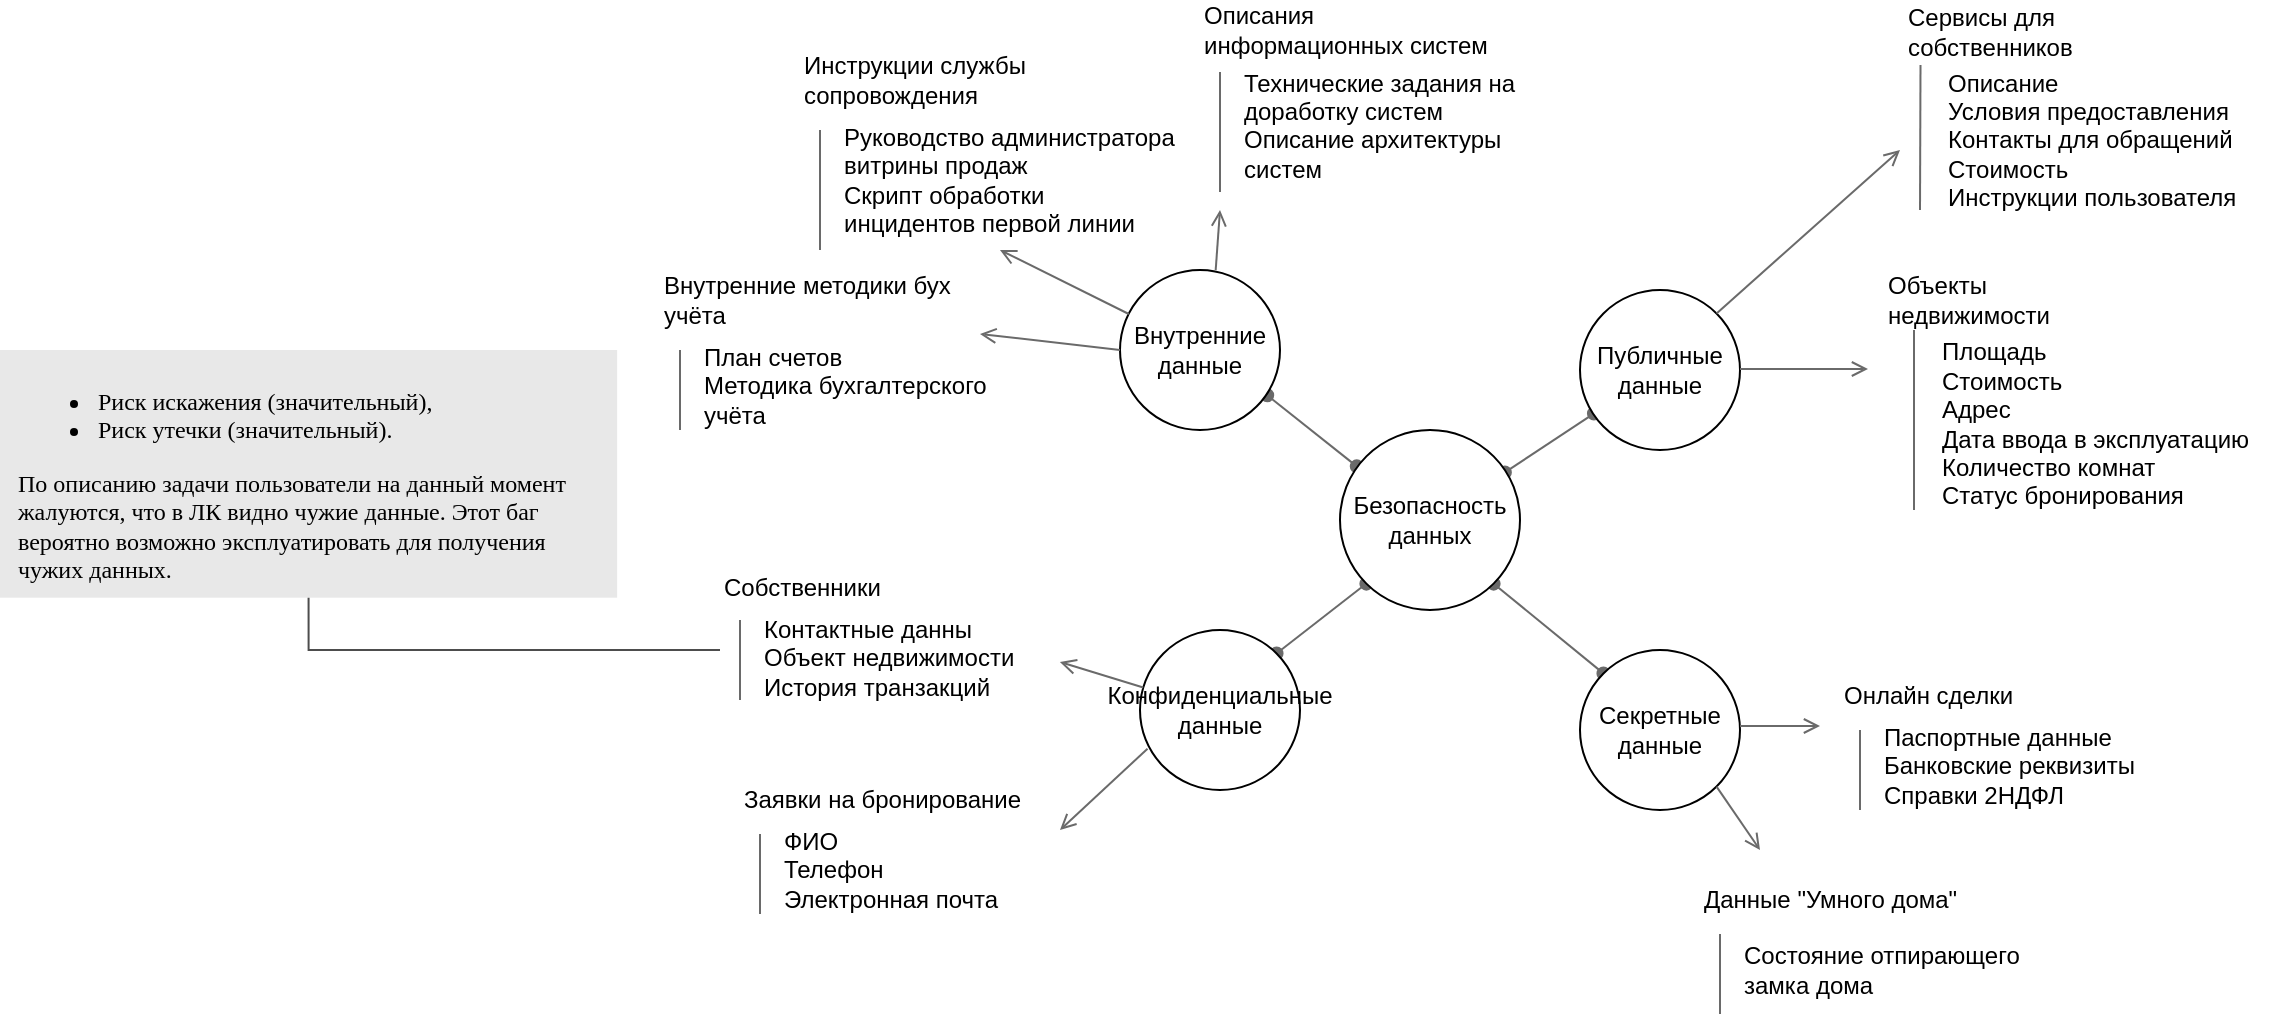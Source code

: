 <mxfile version="24.7.17">
  <diagram name="Страница — 1" id="wQKSdFFOebkFd4GuXVzu">
    <mxGraphModel dx="1877" dy="629" grid="1" gridSize="10" guides="1" tooltips="1" connect="1" arrows="1" fold="1" page="1" pageScale="1" pageWidth="827" pageHeight="1169" math="0" shadow="0">
      <root>
        <mxCell id="0" />
        <mxCell id="1" parent="0" />
        <mxCell id="pLNJHkzZs69rRtYtt9KI-6" value="" style="endArrow=oval;html=1;rounded=0;endFill=1;strokeColor=#6A6A6A;startArrow=oval;startFill=1;exitX=0.093;exitY=0.202;exitDx=0;exitDy=0;entryX=0.92;entryY=0.783;entryDx=0;entryDy=0;exitPerimeter=0;entryPerimeter=0;" parent="1" source="pLNJHkzZs69rRtYtt9KI-1" target="pLNJHkzZs69rRtYtt9KI-3" edge="1">
          <mxGeometry width="50" height="50" relative="1" as="geometry">
            <mxPoint x="380" y="330.0" as="sourcePoint" />
            <mxPoint x="444" y="330.0" as="targetPoint" />
          </mxGeometry>
        </mxCell>
        <mxCell id="pLNJHkzZs69rRtYtt9KI-7" value="" style="endArrow=oval;html=1;rounded=0;endFill=1;strokeColor=#6A6A6A;startArrow=oval;startFill=1;exitX=0;exitY=1;exitDx=0;exitDy=0;entryX=1;entryY=0;entryDx=0;entryDy=0;" parent="1" source="pLNJHkzZs69rRtYtt9KI-1" target="pLNJHkzZs69rRtYtt9KI-4" edge="1">
          <mxGeometry width="50" height="50" relative="1" as="geometry">
            <mxPoint x="393" y="313" as="sourcePoint" />
            <mxPoint x="368" y="288" as="targetPoint" />
          </mxGeometry>
        </mxCell>
        <mxCell id="pLNJHkzZs69rRtYtt9KI-8" value="" style="endArrow=oval;html=1;rounded=0;endFill=1;strokeColor=#6A6A6A;startArrow=oval;startFill=1;exitX=1;exitY=1;exitDx=0;exitDy=0;entryX=0;entryY=0;entryDx=0;entryDy=0;" parent="1" source="pLNJHkzZs69rRtYtt9KI-1" target="pLNJHkzZs69rRtYtt9KI-5" edge="1">
          <mxGeometry width="50" height="50" relative="1" as="geometry">
            <mxPoint x="393" y="377" as="sourcePoint" />
            <mxPoint x="348" y="412" as="targetPoint" />
          </mxGeometry>
        </mxCell>
        <mxCell id="pLNJHkzZs69rRtYtt9KI-9" value="" style="endArrow=oval;html=1;rounded=0;endFill=1;strokeColor=#6A6A6A;startArrow=oval;startFill=1;exitX=0.916;exitY=0.236;exitDx=0;exitDy=0;entryX=0.087;entryY=0.772;entryDx=0;entryDy=0;exitPerimeter=0;entryPerimeter=0;" parent="1" source="pLNJHkzZs69rRtYtt9KI-1" target="pLNJHkzZs69rRtYtt9KI-2" edge="1">
          <mxGeometry width="50" height="50" relative="1" as="geometry">
            <mxPoint x="457" y="377" as="sourcePoint" />
            <mxPoint x="510" y="420" as="targetPoint" />
          </mxGeometry>
        </mxCell>
        <mxCell id="pLNJHkzZs69rRtYtt9KI-1" value="Безопасность&lt;div&gt;данных&lt;/div&gt;" style="ellipse;whiteSpace=wrap;html=1;aspect=fixed;" parent="1" vertex="1">
          <mxGeometry x="370" y="290" width="90" height="90" as="geometry" />
        </mxCell>
        <mxCell id="pLNJHkzZs69rRtYtt9KI-3" value="Внутренние&lt;div&gt;данные&lt;/div&gt;" style="ellipse;whiteSpace=wrap;html=1;aspect=fixed;" parent="1" vertex="1">
          <mxGeometry x="260" y="210" width="80" height="80" as="geometry" />
        </mxCell>
        <mxCell id="pLNJHkzZs69rRtYtt9KI-2" value="Публичные&lt;div&gt;данные&lt;/div&gt;" style="ellipse;whiteSpace=wrap;html=1;aspect=fixed;" parent="1" vertex="1">
          <mxGeometry x="490" y="220" width="80" height="80" as="geometry" />
        </mxCell>
        <mxCell id="pLNJHkzZs69rRtYtt9KI-5" value="Секретные&lt;div&gt;данные&lt;/div&gt;" style="ellipse;whiteSpace=wrap;html=1;aspect=fixed;align=center;" parent="1" vertex="1">
          <mxGeometry x="490" y="400" width="80" height="80" as="geometry" />
        </mxCell>
        <mxCell id="pLNJHkzZs69rRtYtt9KI-4" value="Конфиденциальные&lt;div&gt;данные&lt;/div&gt;" style="ellipse;whiteSpace=wrap;html=1;aspect=fixed;align=center;" parent="1" vertex="1">
          <mxGeometry x="270" y="390" width="80" height="80" as="geometry" />
        </mxCell>
        <mxCell id="pLNJHkzZs69rRtYtt9KI-11" value="Объекты недвижимости" style="text;html=1;align=left;verticalAlign=middle;whiteSpace=wrap;rounded=0;" parent="1" vertex="1">
          <mxGeometry x="642" y="210" width="60" height="30" as="geometry" />
        </mxCell>
        <mxCell id="pLNJHkzZs69rRtYtt9KI-15" value="" style="endArrow=open;html=1;rounded=0;endFill=0;strokeColor=#6A6A6A;" parent="1" edge="1">
          <mxGeometry width="50" height="50" relative="1" as="geometry">
            <mxPoint x="570" y="259.5" as="sourcePoint" />
            <mxPoint x="634" y="259.5" as="targetPoint" />
          </mxGeometry>
        </mxCell>
        <mxCell id="pLNJHkzZs69rRtYtt9KI-16" value="Площадь&lt;div&gt;Стоимость&lt;/div&gt;&lt;div&gt;Адрес&lt;/div&gt;&lt;div&gt;Дата ввода в эксплуатацию&lt;/div&gt;&lt;div&gt;Количество комнат&lt;/div&gt;&lt;div&gt;Статус бронирования&lt;/div&gt;" style="text;html=1;align=left;verticalAlign=middle;whiteSpace=wrap;rounded=0;" parent="1" vertex="1">
          <mxGeometry x="669" y="272" width="170" height="30" as="geometry" />
        </mxCell>
        <mxCell id="pLNJHkzZs69rRtYtt9KI-19" value="" style="endArrow=none;html=1;rounded=0;endFill=0;strokeColor=#6A6A6A;exitX=0.25;exitY=1;exitDx=0;exitDy=0;" parent="1" source="pLNJHkzZs69rRtYtt9KI-11" edge="1">
          <mxGeometry width="50" height="50" relative="1" as="geometry">
            <mxPoint x="660" y="249.5" as="sourcePoint" />
            <mxPoint x="657" y="330" as="targetPoint" />
          </mxGeometry>
        </mxCell>
        <mxCell id="pLNJHkzZs69rRtYtt9KI-20" value="Сервисы для собственников" style="text;html=1;align=left;verticalAlign=middle;whiteSpace=wrap;rounded=0;" parent="1" vertex="1">
          <mxGeometry x="652" y="76" width="110" height="30" as="geometry" />
        </mxCell>
        <mxCell id="pLNJHkzZs69rRtYtt9KI-21" value="Описание&lt;div&gt;Условия предоставления&lt;/div&gt;&lt;div&gt;Контакты для обращений&lt;/div&gt;&lt;div&gt;Стоимость&lt;/div&gt;&lt;div&gt;Инструкции пользователя&lt;/div&gt;" style="text;html=1;align=left;verticalAlign=middle;whiteSpace=wrap;rounded=0;" parent="1" vertex="1">
          <mxGeometry x="672" y="130" width="170" height="30" as="geometry" />
        </mxCell>
        <mxCell id="pLNJHkzZs69rRtYtt9KI-22" value="" style="endArrow=open;html=1;rounded=0;endFill=0;strokeColor=#6A6A6A;exitX=1;exitY=0;exitDx=0;exitDy=0;" parent="1" source="pLNJHkzZs69rRtYtt9KI-2" edge="1">
          <mxGeometry width="50" height="50" relative="1" as="geometry">
            <mxPoint x="580" y="269.5" as="sourcePoint" />
            <mxPoint x="650" y="150" as="targetPoint" />
          </mxGeometry>
        </mxCell>
        <mxCell id="pLNJHkzZs69rRtYtt9KI-23" value="" style="endArrow=none;html=1;rounded=0;endFill=0;strokeColor=#6A6A6A;exitX=0.075;exitY=1.052;exitDx=0;exitDy=0;exitPerimeter=0;" parent="1" source="pLNJHkzZs69rRtYtt9KI-20" edge="1">
          <mxGeometry width="50" height="50" relative="1" as="geometry">
            <mxPoint x="662" y="111" as="sourcePoint" />
            <mxPoint x="660" y="180" as="targetPoint" />
          </mxGeometry>
        </mxCell>
        <mxCell id="DowWyQNthBfB8AXx0NW_-1" value="Инструкции службы сопровождения" style="text;html=1;align=left;verticalAlign=middle;whiteSpace=wrap;rounded=0;" parent="1" vertex="1">
          <mxGeometry x="100" y="100" width="150" height="30" as="geometry" />
        </mxCell>
        <mxCell id="DowWyQNthBfB8AXx0NW_-2" value="Руководство администратора витрины продаж&lt;div&gt;Скрипт обработки инцидентов первой линии&lt;/div&gt;" style="text;html=1;align=left;verticalAlign=middle;whiteSpace=wrap;rounded=0;" parent="1" vertex="1">
          <mxGeometry x="120" y="150" width="170" height="30" as="geometry" />
        </mxCell>
        <mxCell id="DowWyQNthBfB8AXx0NW_-3" value="" style="endArrow=none;html=1;rounded=0;endFill=0;strokeColor=#6A6A6A;" parent="1" edge="1">
          <mxGeometry width="50" height="50" relative="1" as="geometry">
            <mxPoint x="110" y="140" as="sourcePoint" />
            <mxPoint x="110" y="200" as="targetPoint" />
          </mxGeometry>
        </mxCell>
        <mxCell id="DowWyQNthBfB8AXx0NW_-4" value="" style="endArrow=open;html=1;rounded=0;endFill=0;strokeColor=#6A6A6A;exitX=0.055;exitY=0.275;exitDx=0;exitDy=0;exitPerimeter=0;" parent="1" source="pLNJHkzZs69rRtYtt9KI-3" edge="1">
          <mxGeometry width="50" height="50" relative="1" as="geometry">
            <mxPoint x="260" y="230" as="sourcePoint" />
            <mxPoint x="200" y="200" as="targetPoint" />
          </mxGeometry>
        </mxCell>
        <mxCell id="DowWyQNthBfB8AXx0NW_-5" value="Внутренние методики бух учёта" style="text;html=1;align=left;verticalAlign=middle;whiteSpace=wrap;rounded=0;" parent="1" vertex="1">
          <mxGeometry x="30" y="210" width="150" height="30" as="geometry" />
        </mxCell>
        <mxCell id="DowWyQNthBfB8AXx0NW_-6" value="План счетов&lt;div&gt;Методика бухгалтерского учёта&lt;/div&gt;" style="text;html=1;align=left;verticalAlign=middle;whiteSpace=wrap;rounded=0;" parent="1" vertex="1">
          <mxGeometry x="50" y="253" width="170" height="30" as="geometry" />
        </mxCell>
        <mxCell id="DowWyQNthBfB8AXx0NW_-7" value="" style="endArrow=none;html=1;rounded=0;endFill=0;strokeColor=#6A6A6A;" parent="1" edge="1">
          <mxGeometry width="50" height="50" relative="1" as="geometry">
            <mxPoint x="40" y="250" as="sourcePoint" />
            <mxPoint x="40" y="290" as="targetPoint" />
          </mxGeometry>
        </mxCell>
        <mxCell id="DowWyQNthBfB8AXx0NW_-8" value="" style="endArrow=open;html=1;rounded=0;endFill=0;strokeColor=#6A6A6A;exitX=0;exitY=0.5;exitDx=0;exitDy=0;" parent="1" source="pLNJHkzZs69rRtYtt9KI-3" edge="1">
          <mxGeometry width="50" height="50" relative="1" as="geometry">
            <mxPoint x="274" y="242" as="sourcePoint" />
            <mxPoint x="190" y="242" as="targetPoint" />
          </mxGeometry>
        </mxCell>
        <mxCell id="DowWyQNthBfB8AXx0NW_-9" value="Описания информационных систем" style="text;html=1;align=left;verticalAlign=middle;whiteSpace=wrap;rounded=0;" parent="1" vertex="1">
          <mxGeometry x="300" y="75" width="150" height="30" as="geometry" />
        </mxCell>
        <mxCell id="DowWyQNthBfB8AXx0NW_-10" value="Технические задания на доработку систем&lt;div&gt;Описание архитектуры систем&lt;/div&gt;&lt;div&gt;&lt;br&gt;&lt;/div&gt;" style="text;html=1;align=left;verticalAlign=middle;whiteSpace=wrap;rounded=0;" parent="1" vertex="1">
          <mxGeometry x="320" y="130" width="170" height="30" as="geometry" />
        </mxCell>
        <mxCell id="DowWyQNthBfB8AXx0NW_-11" value="" style="endArrow=none;html=1;rounded=0;endFill=0;strokeColor=#6A6A6A;" parent="1" edge="1">
          <mxGeometry width="50" height="50" relative="1" as="geometry">
            <mxPoint x="310" y="111" as="sourcePoint" />
            <mxPoint x="310" y="171" as="targetPoint" />
          </mxGeometry>
        </mxCell>
        <mxCell id="DowWyQNthBfB8AXx0NW_-13" value="" style="endArrow=open;html=1;rounded=0;endFill=0;strokeColor=#6A6A6A;exitX=0.598;exitY=0.001;exitDx=0;exitDy=0;exitPerimeter=0;" parent="1" source="pLNJHkzZs69rRtYtt9KI-3" edge="1">
          <mxGeometry width="50" height="50" relative="1" as="geometry">
            <mxPoint x="568" y="242" as="sourcePoint" />
            <mxPoint x="310" y="180" as="targetPoint" />
          </mxGeometry>
        </mxCell>
        <mxCell id="DowWyQNthBfB8AXx0NW_-17" value="Собственники" style="text;html=1;align=left;verticalAlign=middle;whiteSpace=wrap;rounded=0;" parent="1" vertex="1">
          <mxGeometry x="60" y="354" width="150" height="30" as="geometry" />
        </mxCell>
        <mxCell id="DowWyQNthBfB8AXx0NW_-18" value="Контактные данны&lt;div&gt;Объект недвижимости&lt;/div&gt;&lt;div&gt;История транзакций&lt;/div&gt;" style="text;html=1;align=left;verticalAlign=middle;whiteSpace=wrap;rounded=0;" parent="1" vertex="1">
          <mxGeometry x="80" y="389" width="170" height="30" as="geometry" />
        </mxCell>
        <mxCell id="DowWyQNthBfB8AXx0NW_-19" value="" style="endArrow=none;html=1;rounded=0;endFill=0;strokeColor=#6A6A6A;" parent="1" edge="1">
          <mxGeometry width="50" height="50" relative="1" as="geometry">
            <mxPoint x="70" y="385" as="sourcePoint" />
            <mxPoint x="70" y="425" as="targetPoint" />
          </mxGeometry>
        </mxCell>
        <mxCell id="DowWyQNthBfB8AXx0NW_-20" value="Заявки на бронирование" style="text;html=1;align=left;verticalAlign=middle;whiteSpace=wrap;rounded=0;" parent="1" vertex="1">
          <mxGeometry x="70" y="460" width="150" height="30" as="geometry" />
        </mxCell>
        <mxCell id="DowWyQNthBfB8AXx0NW_-21" value="&lt;div&gt;ФИО&lt;/div&gt;Телефон&lt;div&gt;Электронная почта&lt;/div&gt;" style="text;html=1;align=left;verticalAlign=middle;whiteSpace=wrap;rounded=0;" parent="1" vertex="1">
          <mxGeometry x="90" y="495" width="170" height="30" as="geometry" />
        </mxCell>
        <mxCell id="DowWyQNthBfB8AXx0NW_-22" value="" style="endArrow=none;html=1;rounded=0;endFill=0;strokeColor=#6A6A6A;" parent="1" edge="1">
          <mxGeometry width="50" height="50" relative="1" as="geometry">
            <mxPoint x="80" y="492" as="sourcePoint" />
            <mxPoint x="80" y="532" as="targetPoint" />
          </mxGeometry>
        </mxCell>
        <mxCell id="DowWyQNthBfB8AXx0NW_-23" value="" style="endArrow=open;html=1;rounded=0;endFill=0;strokeColor=#6A6A6A;entryX=0.882;entryY=0.567;entryDx=0;entryDy=0;entryPerimeter=0;" parent="1" source="pLNJHkzZs69rRtYtt9KI-4" target="DowWyQNthBfB8AXx0NW_-18" edge="1">
          <mxGeometry width="50" height="50" relative="1" as="geometry">
            <mxPoint x="270" y="260" as="sourcePoint" />
            <mxPoint x="200" y="252" as="targetPoint" />
          </mxGeometry>
        </mxCell>
        <mxCell id="DowWyQNthBfB8AXx0NW_-24" value="Онлайн сделки" style="text;html=1;align=left;verticalAlign=middle;whiteSpace=wrap;rounded=0;" parent="1" vertex="1">
          <mxGeometry x="620" y="408" width="150" height="30" as="geometry" />
        </mxCell>
        <mxCell id="DowWyQNthBfB8AXx0NW_-25" value="&lt;div&gt;Паспортные данные&lt;/div&gt;&lt;div&gt;Банковские реквизиты&lt;/div&gt;&lt;div&gt;Справки 2НДФЛ&lt;/div&gt;" style="text;html=1;align=left;verticalAlign=middle;whiteSpace=wrap;rounded=0;" parent="1" vertex="1">
          <mxGeometry x="640" y="443" width="170" height="30" as="geometry" />
        </mxCell>
        <mxCell id="DowWyQNthBfB8AXx0NW_-26" value="" style="endArrow=none;html=1;rounded=0;endFill=0;strokeColor=#6A6A6A;" parent="1" edge="1">
          <mxGeometry width="50" height="50" relative="1" as="geometry">
            <mxPoint x="630" y="440" as="sourcePoint" />
            <mxPoint x="630" y="480" as="targetPoint" />
          </mxGeometry>
        </mxCell>
        <mxCell id="DowWyQNthBfB8AXx0NW_-27" value="" style="endArrow=open;html=1;rounded=0;endFill=0;strokeColor=#6A6A6A;exitX=0.047;exitY=0.742;exitDx=0;exitDy=0;exitPerimeter=0;" parent="1" source="pLNJHkzZs69rRtYtt9KI-4" edge="1">
          <mxGeometry width="50" height="50" relative="1" as="geometry">
            <mxPoint x="281" y="431" as="sourcePoint" />
            <mxPoint x="230" y="490" as="targetPoint" />
          </mxGeometry>
        </mxCell>
        <mxCell id="DowWyQNthBfB8AXx0NW_-29" value="" style="endArrow=open;html=1;rounded=0;endFill=0;strokeColor=#6A6A6A;" parent="1" edge="1">
          <mxGeometry width="50" height="50" relative="1" as="geometry">
            <mxPoint x="570" y="438" as="sourcePoint" />
            <mxPoint x="610" y="438" as="targetPoint" />
          </mxGeometry>
        </mxCell>
        <mxCell id="DowWyQNthBfB8AXx0NW_-36" value="" style="group" parent="1" vertex="1" connectable="0">
          <mxGeometry x="-300" y="310" width="360" height="90" as="geometry" />
        </mxCell>
        <mxCell id="DowWyQNthBfB8AXx0NW_-37" style="edgeStyle=orthogonalEdgeStyle;rounded=0;orthogonalLoop=1;jettySize=auto;html=1;exitX=0.5;exitY=1;exitDx=0;exitDy=0;endArrow=none;endFill=0;strokeColor=#4D4D4D;" parent="DowWyQNthBfB8AXx0NW_-36" source="DowWyQNthBfB8AXx0NW_-38" edge="1">
          <mxGeometry relative="1" as="geometry">
            <mxPoint x="360" y="90" as="targetPoint" />
            <Array as="points">
              <mxPoint x="154.286" y="90" />
              <mxPoint x="360" y="90" />
            </Array>
          </mxGeometry>
        </mxCell>
        <mxCell id="DowWyQNthBfB8AXx0NW_-38" value="&lt;ul&gt;&lt;li&gt;&lt;font face=&quot;SB Sans Interface&quot;&gt;Риск искажения (значительный), &lt;/font&gt;&lt;/li&gt;&lt;li&gt;&lt;font face=&quot;SB Sans Interface&quot;&gt;Риск утечки (значительный).&amp;nbsp;&amp;nbsp;&lt;/font&gt;&lt;/li&gt;&lt;/ul&gt;&lt;div&gt;&lt;font face=&quot;SB Sans Interface&quot;&gt;По описанию задачи пользователи на данный момент жалуются, что в ЛК видно чужие данные. Этот баг вероятно возможно эксплуатировать для получения чужих данных.&lt;/font&gt;&lt;/div&gt;" style="whiteSpace=wrap;html=1;fillColor=#222222;strokeColor=none;opacity=10;labelPosition=center;verticalLabelPosition=middle;align=left;verticalAlign=top;spacingLeft=7;spacingBottom=7;spacingRight=7;" parent="DowWyQNthBfB8AXx0NW_-36" vertex="1">
          <mxGeometry y="-60" width="308.57" height="123.86" as="geometry" />
        </mxCell>
        <mxCell id="bxxkizsVuU8ksRjW7ku--1" value="Данные &quot;Умного дома&quot;" style="text;html=1;align=left;verticalAlign=middle;whiteSpace=wrap;rounded=0;" parent="1" vertex="1">
          <mxGeometry x="550" y="510" width="150" height="30" as="geometry" />
        </mxCell>
        <mxCell id="bxxkizsVuU8ksRjW7ku--2" value="&lt;div&gt;Состояние отпирающего замка дома&lt;/div&gt;" style="text;html=1;align=left;verticalAlign=middle;whiteSpace=wrap;rounded=0;" parent="1" vertex="1">
          <mxGeometry x="570" y="545" width="170" height="30" as="geometry" />
        </mxCell>
        <mxCell id="bxxkizsVuU8ksRjW7ku--3" value="" style="endArrow=none;html=1;rounded=0;endFill=0;strokeColor=#6A6A6A;" parent="1" edge="1">
          <mxGeometry width="50" height="50" relative="1" as="geometry">
            <mxPoint x="560" y="542" as="sourcePoint" />
            <mxPoint x="560" y="582" as="targetPoint" />
          </mxGeometry>
        </mxCell>
        <mxCell id="bxxkizsVuU8ksRjW7ku--4" value="" style="endArrow=open;html=1;rounded=0;endFill=0;strokeColor=#6A6A6A;exitX=1;exitY=1;exitDx=0;exitDy=0;" parent="1" source="pLNJHkzZs69rRtYtt9KI-5" edge="1">
          <mxGeometry width="50" height="50" relative="1" as="geometry">
            <mxPoint x="580" y="448" as="sourcePoint" />
            <mxPoint x="580" y="500" as="targetPoint" />
          </mxGeometry>
        </mxCell>
      </root>
    </mxGraphModel>
  </diagram>
</mxfile>
